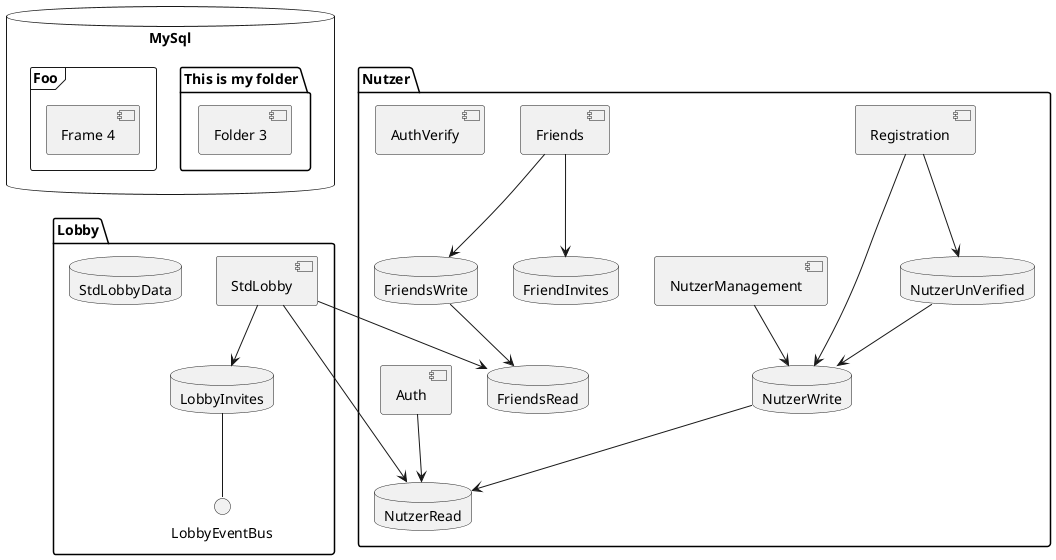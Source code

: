 @startuml
'https://plantuml.com/component-diagram

database "MySql" {
  folder "This is my folder" {
    [Folder 3]
  }
  frame "Foo" {
    [Frame 4]
  }
}

package  Nutzer {
    [Auth]
    [Friends]
    [Registration]
    [AuthVerify]
    [NutzerManagement]

    database NutzerRead
    database NutzerWrite
    database FriendsRead
    database FriendsWrite
    database NutzerUnVerified
    database FriendInvites
}

package Lobby {
    [StdLobby]

    database StdLobbyData
    database LobbyInvites

    LobbyInvites -- LobbyEventBus
}


NutzerWrite --> NutzerRead
NutzerUnVerified --> NutzerWrite
FriendsWrite --> FriendsRead

[Auth] --> NutzerRead
[Registration] --> NutzerUnVerified
[Registration] --> NutzerWrite
[NutzerManagement] --> NutzerWrite
[Friends] --> FriendsWrite
[Friends] --> FriendInvites

[StdLobby] --> FriendsRead
[StdLobby] --> LobbyInvites
[StdLobby] --> NutzerRead

@enduml